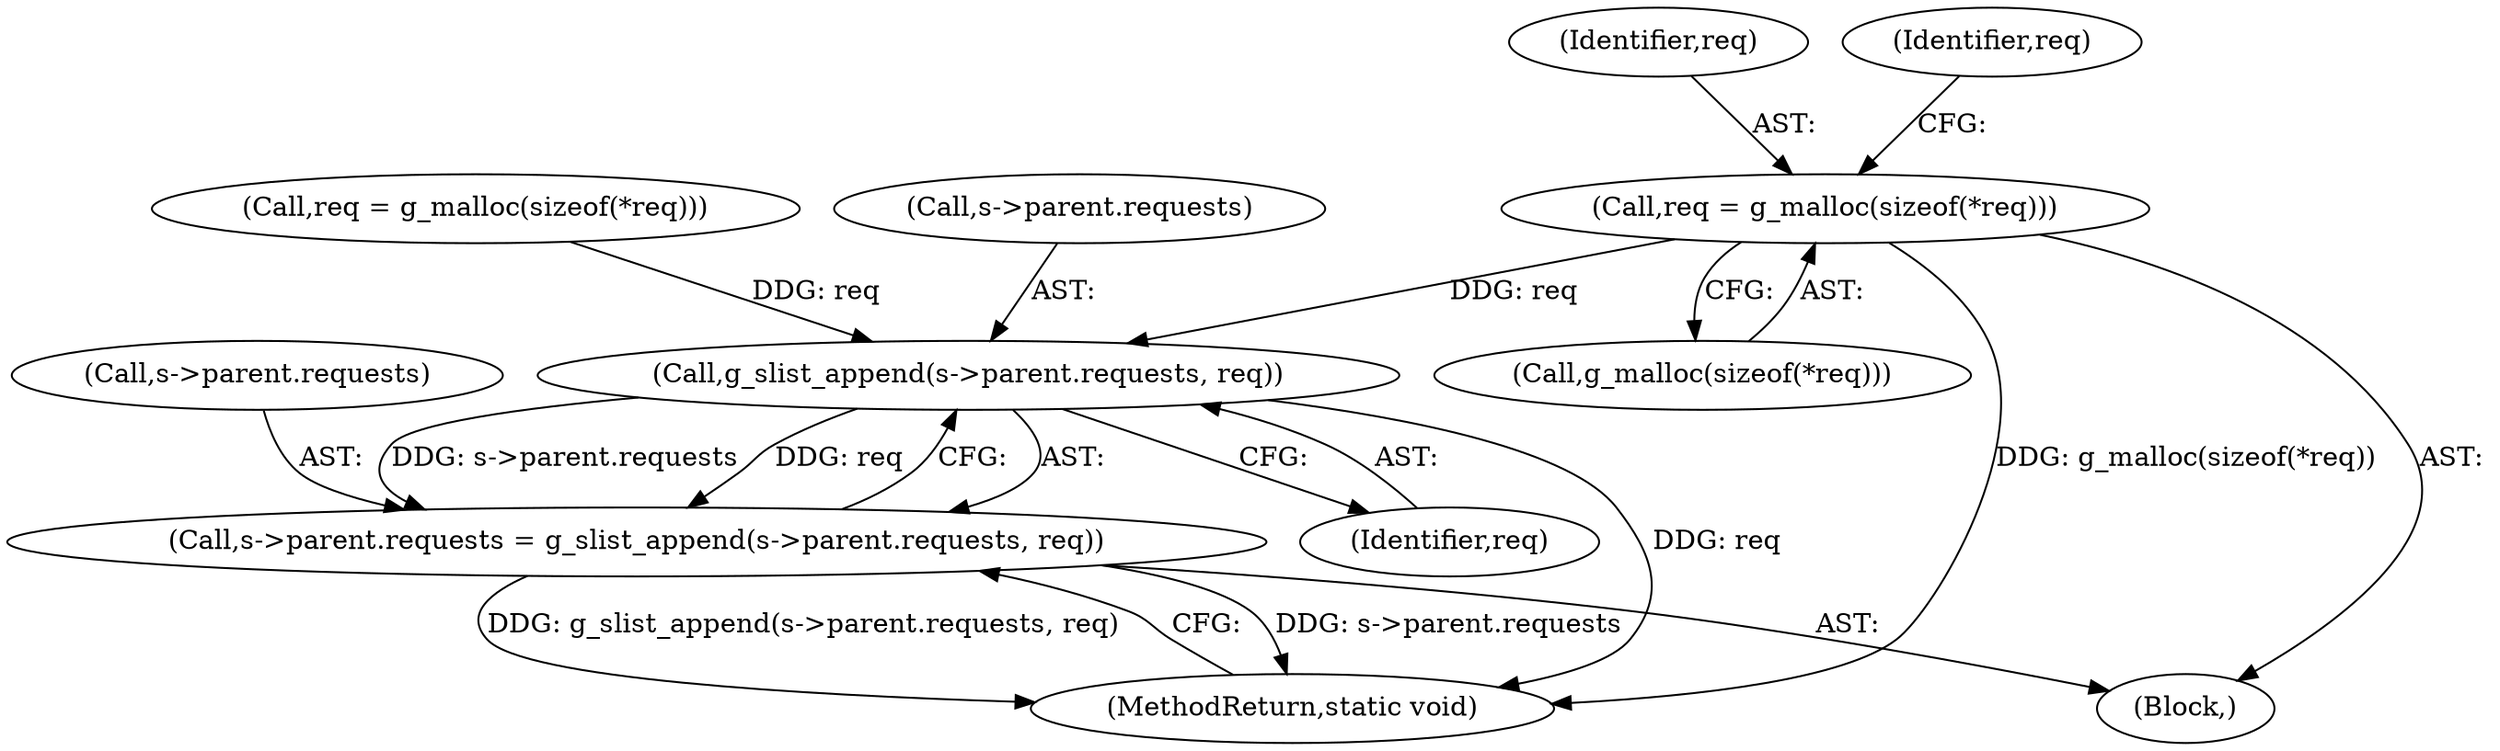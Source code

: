 digraph "0_qemu_60253ed1e6ec6d8e5ef2efe7bf755f475dce9956@API" {
"1000112" [label="(Call,req = g_malloc(sizeof(*req)))"];
"1000195" [label="(Call,g_slist_append(s->parent.requests, req))"];
"1000189" [label="(Call,s->parent.requests = g_slist_append(s->parent.requests, req))"];
"1000114" [label="(Call,g_malloc(sizeof(*req)))"];
"1000195" [label="(Call,g_slist_append(s->parent.requests, req))"];
"1000113" [label="(Identifier,req)"];
"1000152" [label="(Call,req = g_malloc(sizeof(*req)))"];
"1000201" [label="(Identifier,req)"];
"1000112" [label="(Call,req = g_malloc(sizeof(*req)))"];
"1000105" [label="(Block,)"];
"1000189" [label="(Call,s->parent.requests = g_slist_append(s->parent.requests, req))"];
"1000196" [label="(Call,s->parent.requests)"];
"1000202" [label="(MethodReturn,static void)"];
"1000190" [label="(Call,s->parent.requests)"];
"1000120" [label="(Identifier,req)"];
"1000112" -> "1000105"  [label="AST: "];
"1000112" -> "1000114"  [label="CFG: "];
"1000113" -> "1000112"  [label="AST: "];
"1000114" -> "1000112"  [label="AST: "];
"1000120" -> "1000112"  [label="CFG: "];
"1000112" -> "1000202"  [label="DDG: g_malloc(sizeof(*req))"];
"1000112" -> "1000195"  [label="DDG: req"];
"1000195" -> "1000189"  [label="AST: "];
"1000195" -> "1000201"  [label="CFG: "];
"1000196" -> "1000195"  [label="AST: "];
"1000201" -> "1000195"  [label="AST: "];
"1000189" -> "1000195"  [label="CFG: "];
"1000195" -> "1000202"  [label="DDG: req"];
"1000195" -> "1000189"  [label="DDG: s->parent.requests"];
"1000195" -> "1000189"  [label="DDG: req"];
"1000152" -> "1000195"  [label="DDG: req"];
"1000189" -> "1000105"  [label="AST: "];
"1000190" -> "1000189"  [label="AST: "];
"1000202" -> "1000189"  [label="CFG: "];
"1000189" -> "1000202"  [label="DDG: s->parent.requests"];
"1000189" -> "1000202"  [label="DDG: g_slist_append(s->parent.requests, req)"];
}
